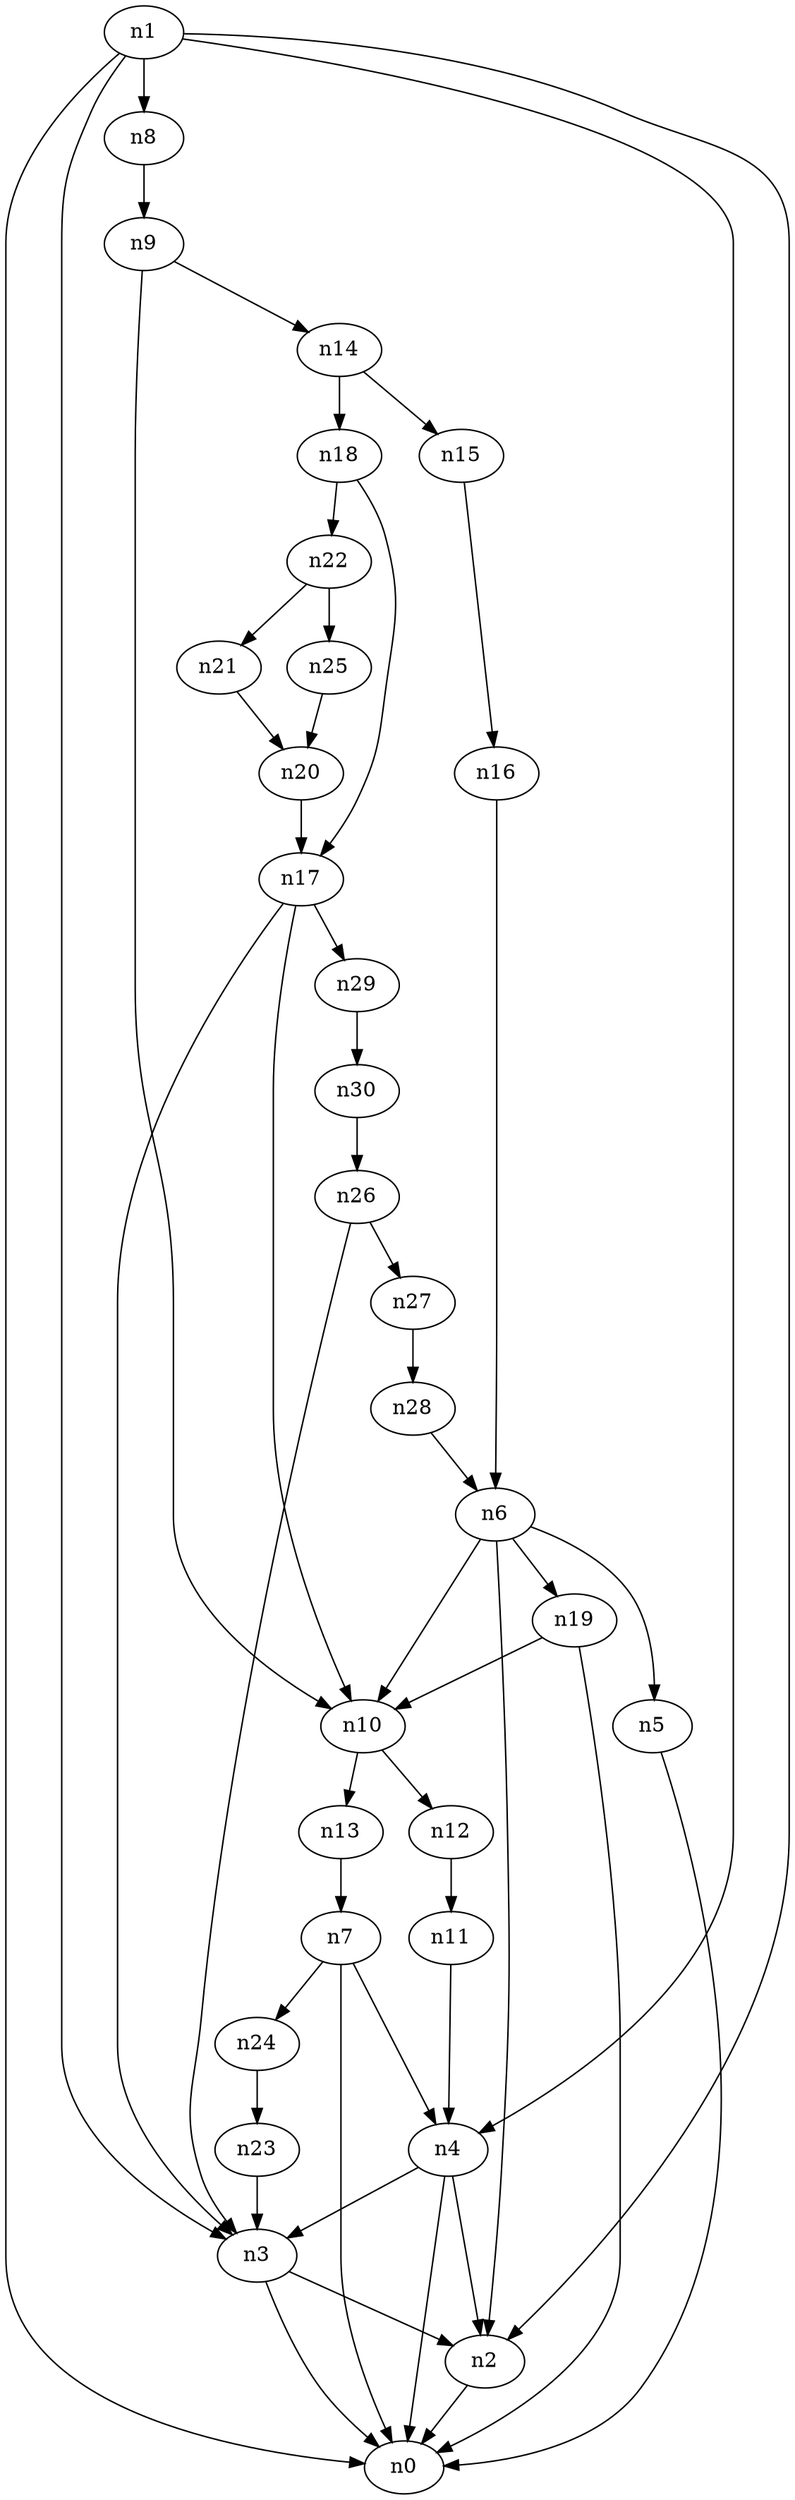digraph G {
	n1 -> n0	 [_graphml_id=e0];
	n1 -> n2	 [_graphml_id=e1];
	n1 -> n3	 [_graphml_id=e6];
	n1 -> n4	 [_graphml_id=e9];
	n1 -> n8	 [_graphml_id=e15];
	n2 -> n0	 [_graphml_id=e5];
	n3 -> n0	 [_graphml_id=e8];
	n3 -> n2	 [_graphml_id=e2];
	n4 -> n0	 [_graphml_id=e4];
	n4 -> n2	 [_graphml_id=e7];
	n4 -> n3	 [_graphml_id=e3];
	n5 -> n0	 [_graphml_id=e10];
	n6 -> n2	 [_graphml_id=e12];
	n6 -> n5	 [_graphml_id=e11];
	n6 -> n10	 [_graphml_id=e18];
	n6 -> n19	 [_graphml_id=e32];
	n7 -> n0	 [_graphml_id=e14];
	n7 -> n4	 [_graphml_id=e13];
	n7 -> n24	 [_graphml_id=e40];
	n8 -> n9	 [_graphml_id=e16];
	n9 -> n10	 [_graphml_id=e17];
	n9 -> n14	 [_graphml_id=e24];
	n10 -> n12	 [_graphml_id=e21];
	n10 -> n13	 [_graphml_id=e22];
	n11 -> n4	 [_graphml_id=e19];
	n12 -> n11	 [_graphml_id=e20];
	n13 -> n7	 [_graphml_id=e23];
	n14 -> n15	 [_graphml_id=e25];
	n14 -> n18	 [_graphml_id=e30];
	n15 -> n16	 [_graphml_id=e26];
	n16 -> n6	 [_graphml_id=e27];
	n17 -> n3	 [_graphml_id=e28];
	n17 -> n10	 [_graphml_id=e43];
	n17 -> n29	 [_graphml_id=e48];
	n18 -> n17	 [_graphml_id=e29];
	n18 -> n22	 [_graphml_id=e37];
	n19 -> n0	 [_graphml_id=e31];
	n19 -> n10	 [_graphml_id=e33];
	n20 -> n17	 [_graphml_id=e34];
	n21 -> n20	 [_graphml_id=e35];
	n22 -> n21	 [_graphml_id=e36];
	n22 -> n25	 [_graphml_id=e42];
	n23 -> n3	 [_graphml_id=e38];
	n24 -> n23	 [_graphml_id=e39];
	n25 -> n20	 [_graphml_id=e41];
	n26 -> n3	 [_graphml_id=e44];
	n26 -> n27	 [_graphml_id=e45];
	n27 -> n28	 [_graphml_id=e46];
	n28 -> n6	 [_graphml_id=e47];
	n29 -> n30	 [_graphml_id=e49];
	n30 -> n26	 [_graphml_id=e50];
}

